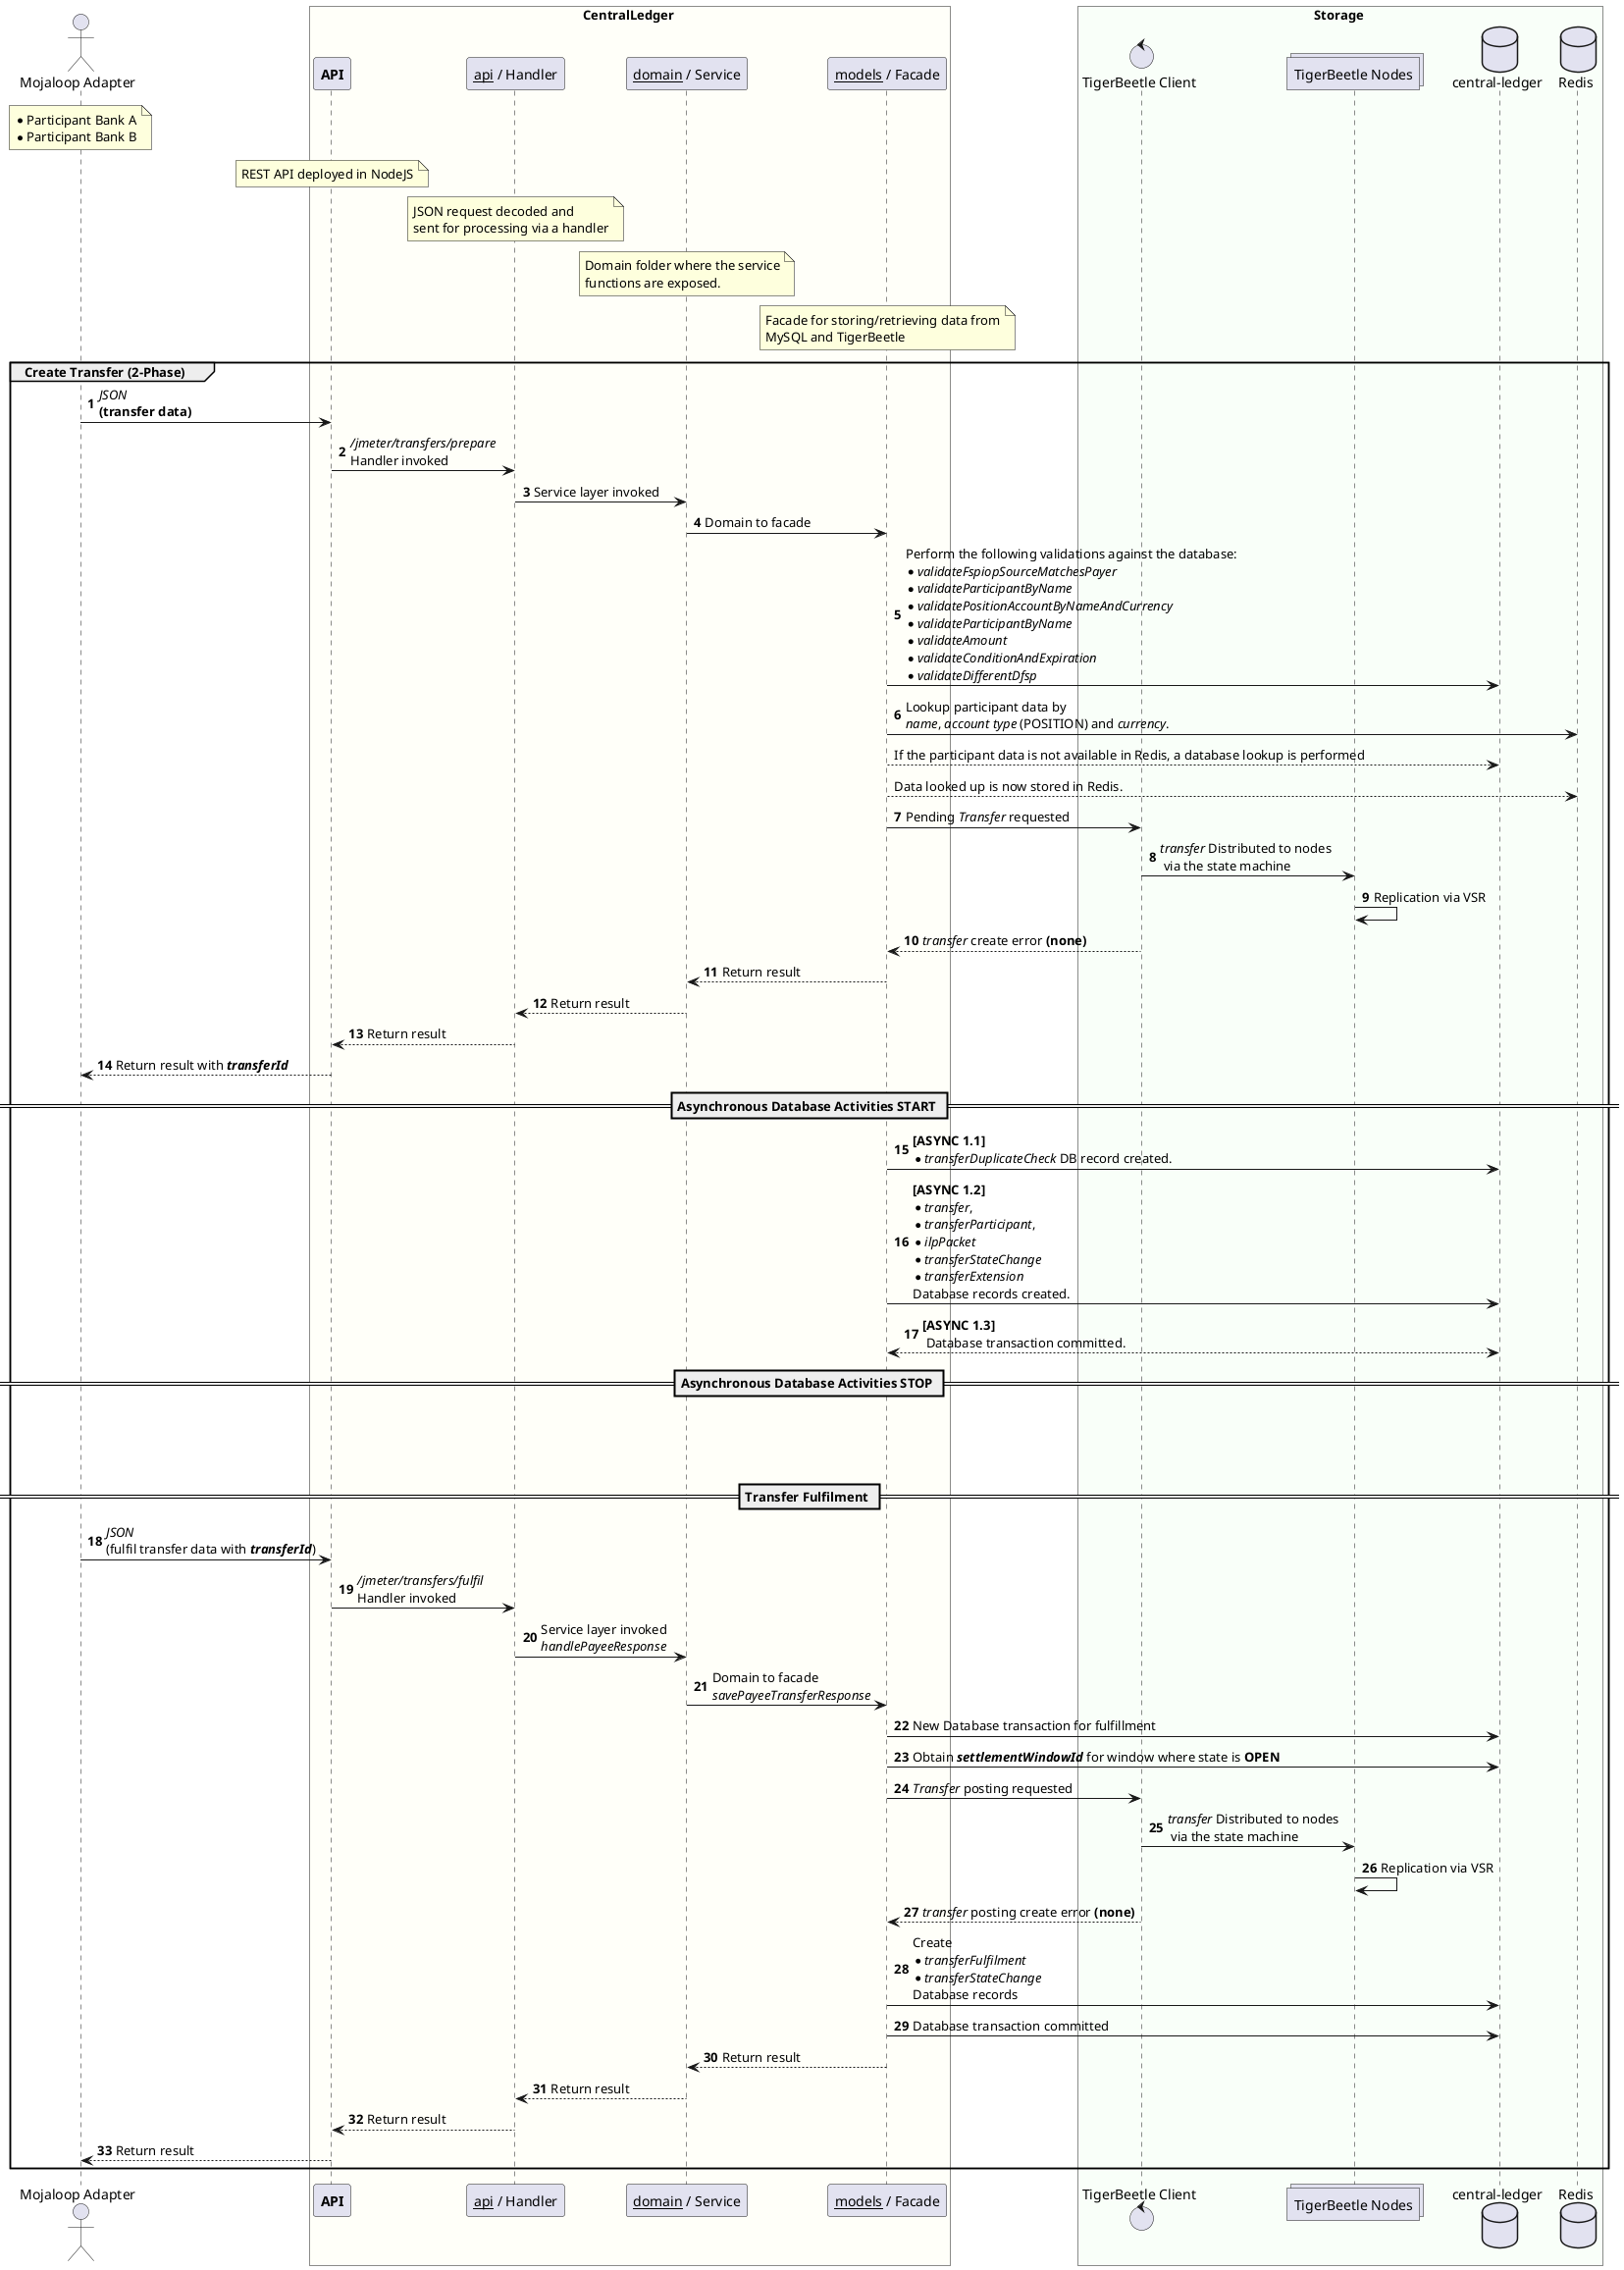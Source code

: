 @startuml

actor "Mojaloop Adapter" as dfsp
note over dfsp
    * Participant Bank A
    * Participant Bank B
end note

box CentralLedger #FFFFF9
    participant "**API**" as cl_api
    participant "__api__ / Handler" as cl_handler
    participant "__domain__ / Service" as cl_domain
    participant "__models__ / Facade" as cl_facade

    note over cl_api
        REST API deployed in NodeJS
    end note

    note over cl_handler
        JSON request decoded and
        sent for processing via a handler
    end note

    note over cl_domain
        Domain folder where the service
        functions are exposed.
    end note

    note over cl_facade
        Facade for storing/retrieving data from
        MySQL and TigerBeetle
    end note
end box

box Storage #F9FFF9
	control "TigerBeetle Client" as tb_client
	collections "TigerBeetle Nodes" as tb_nodes
	database "central-ledger" as cl_db
	database "Redis" as redis_cache
end box

autonumber
group Create Transfer (2-Phase)
    dfsp -> cl_api : //JSON// \n**(transfer data)**
    cl_api -> cl_handler : ///jmeter/transfers/prepare// \nHandler invoked
    cl_handler -> cl_domain : Service layer invoked
    cl_domain -> cl_facade : Domain to facade
    cl_facade -> cl_db : Perform the following validations against the database:\n*//validateFspiopSourceMatchesPayer//\n*//validateParticipantByName//\n*//validatePositionAccountByNameAndCurrency//\n*//validateParticipantByName//\n*//validateAmount//\n*//validateConditionAndExpiration//\n*//validateDifferentDfsp//
    cl_facade -> redis_cache : Lookup participant data by \n//name//, //account type// (POSITION) and //currency//.
    autonumber stop
    cl_facade --> cl_db : If the participant data is not available in Redis, a database lookup is performed
    cl_facade --> redis_cache : Data looked up is now stored in Redis.
    autonumber resume
    cl_facade -> tb_client : Pending //Transfer// requested
    tb_client -> tb_nodes : //transfer// Distributed to nodes\n via the state machine
    tb_nodes -> tb_nodes : Replication via VSR
    tb_client --> cl_facade : //transfer// create error **(none)**
    cl_facade --> cl_domain : Return result
    cl_domain --> cl_handler : Return result
    cl_handler --> cl_api : Return result
    cl_api --> dfsp : Return result with //**transferId**//
    == Asynchronous Database Activities START ==
    cl_facade -> cl_db : **[ASYNC 1.1]**\n*//transferDuplicateCheck// DB record created.
    cl_facade -> cl_db : **[ASYNC 1.2]**\n*//transfer//, \n*//transferParticipant//, \n*//ilpPacket// \n*//transferStateChange// \n*//transferExtension//\nDatabase records created.
    cl_db <--> cl_facade : **[ASYNC 1.3]**\n Database transaction committed.
    == Asynchronous Database Activities STOP ==

||70||

    == Transfer Fulfilment ==
    dfsp -> cl_api : //JSON// \n(fulfil transfer data with //**transferId**//)
    cl_api -> cl_handler : ///jmeter/transfers/fulfil// \nHandler invoked
    cl_handler -> cl_domain : Service layer invoked \n//handlePayeeResponse//
    cl_domain -> cl_facade : Domain to facade \n//savePayeeTransferResponse//
    cl_facade -> cl_db : New Database transaction for fulfillment
    cl_facade -> cl_db : Obtain //**settlementWindowId**// for window where state is **OPEN**
    cl_facade -> tb_client : //Transfer// posting requested
    tb_client -> tb_nodes : //transfer// Distributed to nodes\n via the state machine
    tb_nodes -> tb_nodes : Replication via VSR
    tb_client --> cl_facade : //transfer// posting create error **(none)**
    cl_facade -> cl_db : Create \n*//transferFulfilment// \n*//transferStateChange// \nDatabase records
    cl_facade -> cl_db : Database transaction committed
    cl_facade --> cl_domain : Return result
    cl_domain --> cl_handler : Return result
    cl_handler --> cl_api : Return result
    cl_api --> dfsp : Return result
end

@enduml
